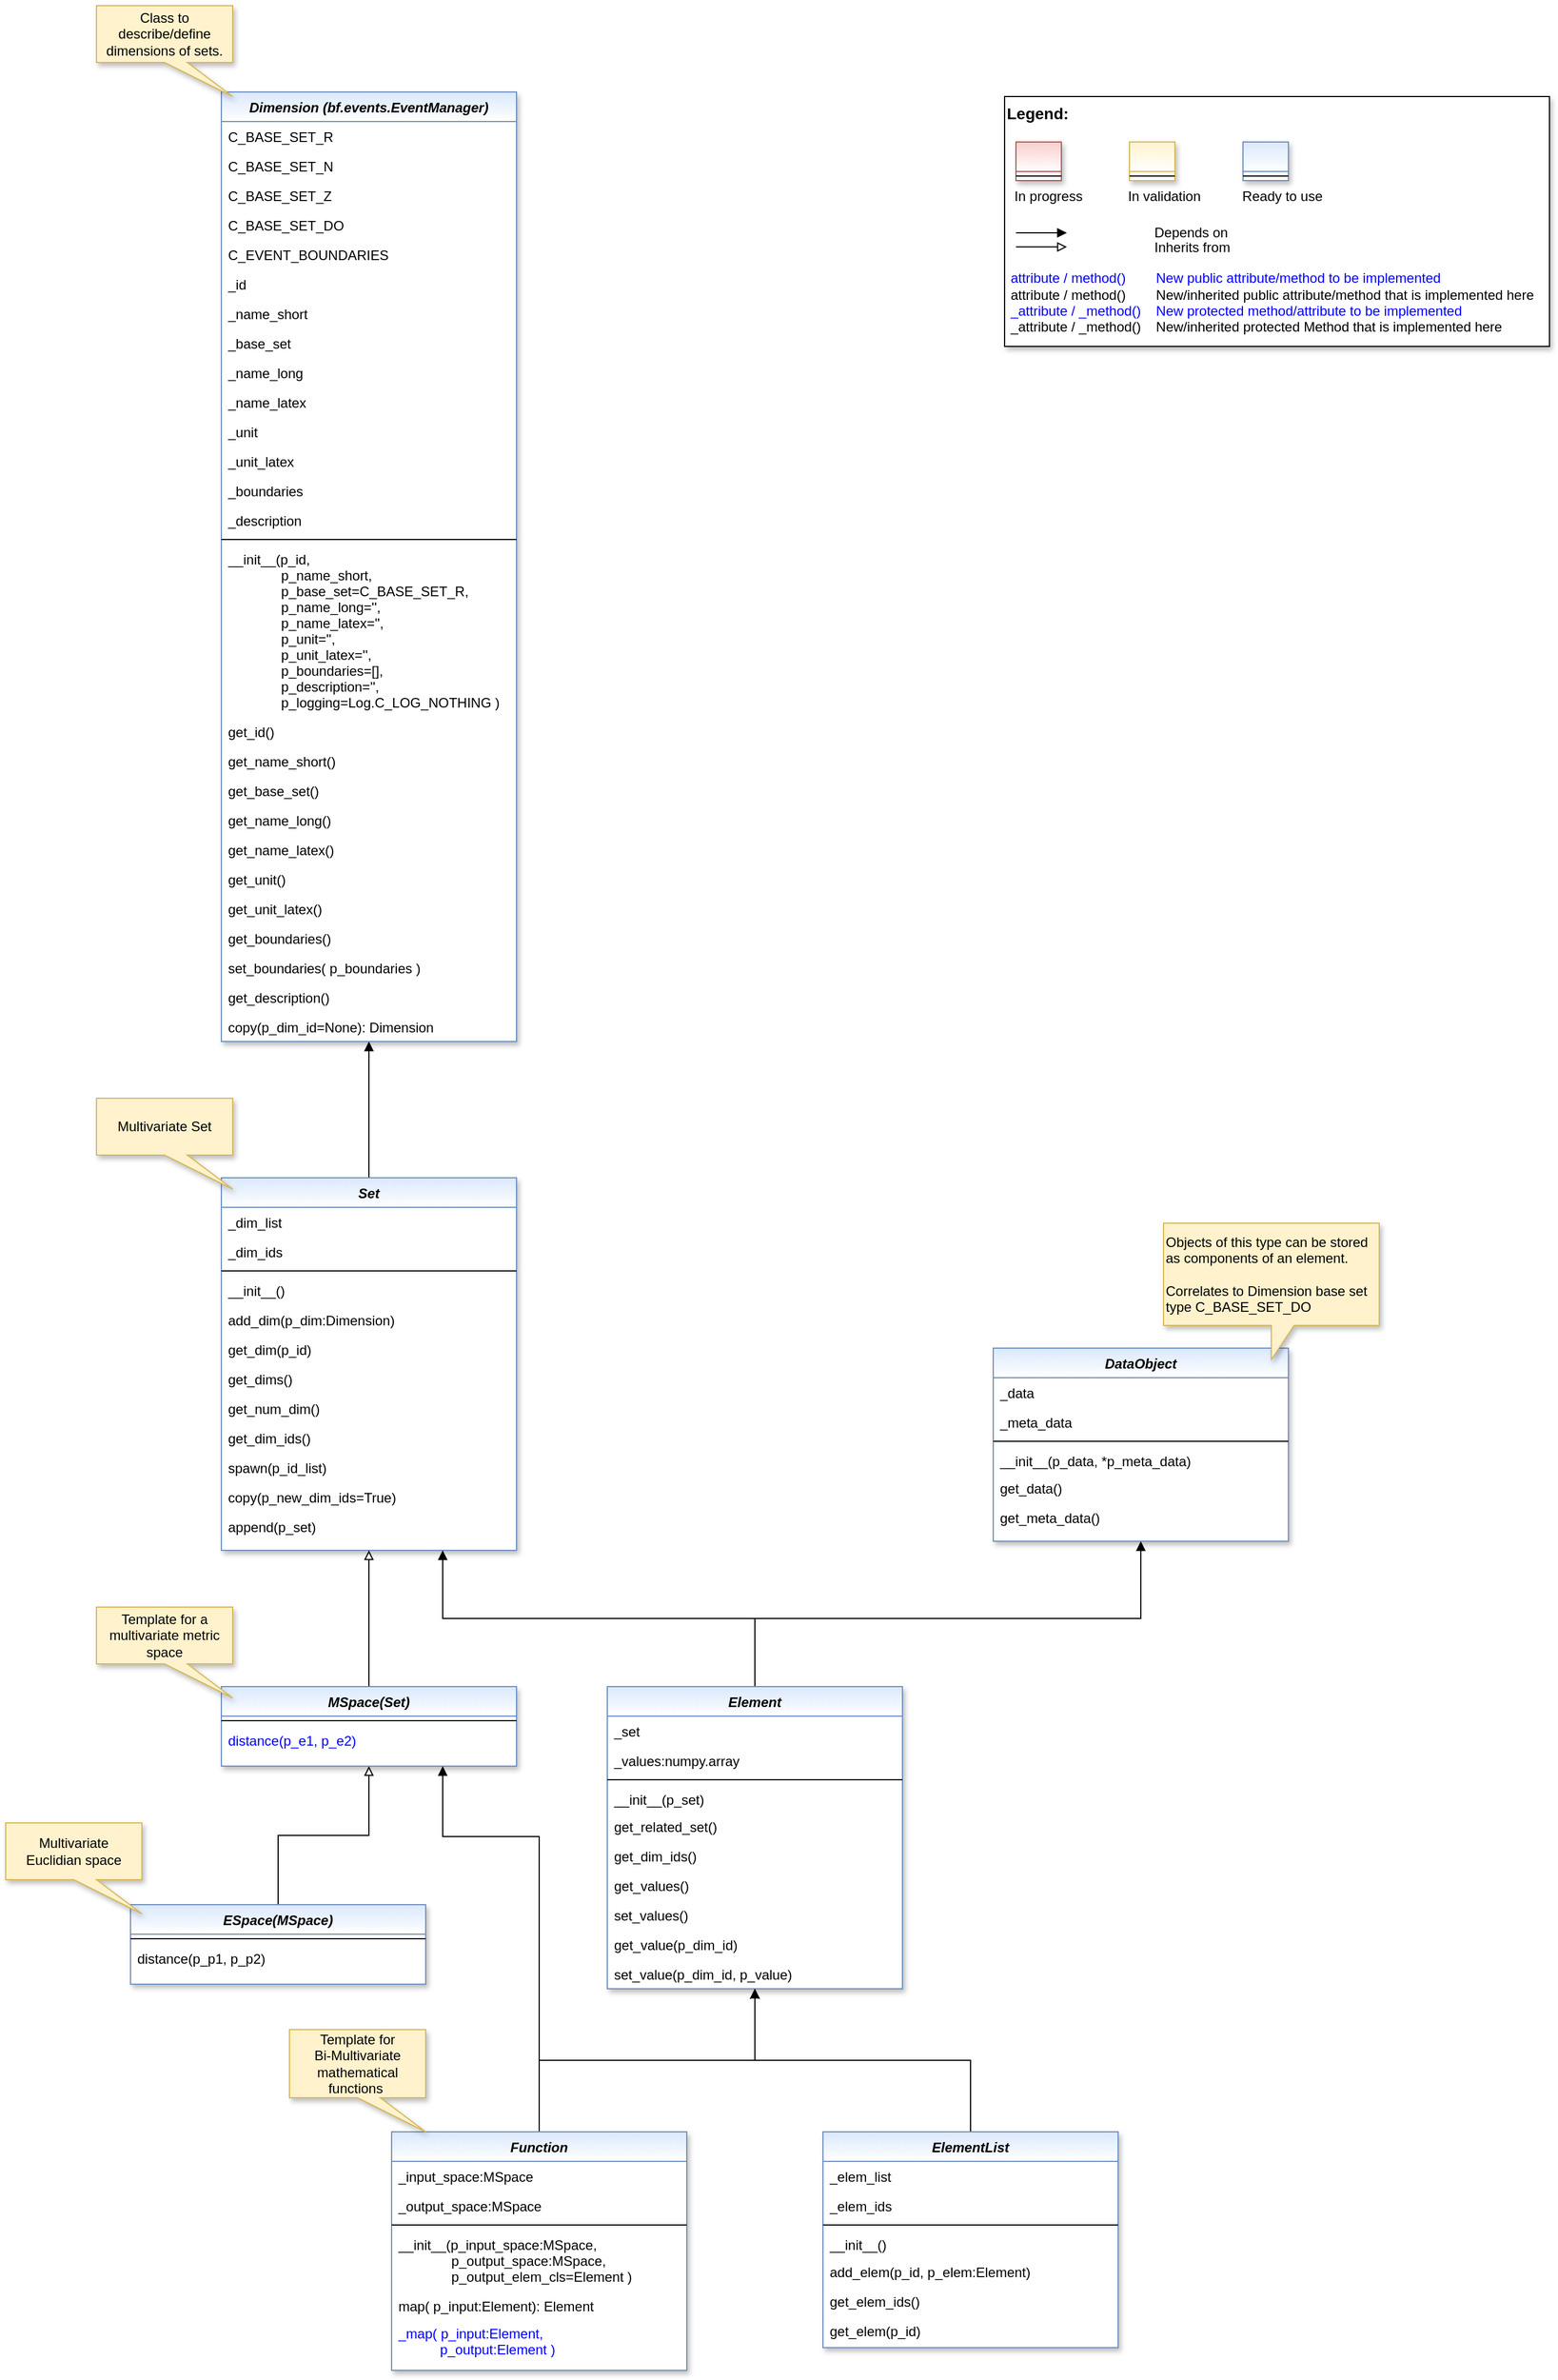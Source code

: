 <mxfile version="20.2.8" type="device"><diagram id="C5RBs43oDa-KdzZeNtuy" name="Page-1"><mxGraphModel dx="2810" dy="5937" grid="1" gridSize="10" guides="1" tooltips="1" connect="1" arrows="1" fold="1" page="1" pageScale="1" pageWidth="1654" pageHeight="2336" math="0" shadow="0"><root><mxCell id="WIyWlLk6GJQsqaUBKTNV-0"/><mxCell id="WIyWlLk6GJQsqaUBKTNV-1" parent="WIyWlLk6GJQsqaUBKTNV-0"/><mxCell id="z0QvJ6B_BdvuQfe3Sqzu-27" style="edgeStyle=orthogonalEdgeStyle;rounded=0;orthogonalLoop=1;jettySize=auto;html=1;entryX=0.5;entryY=1;entryDx=0;entryDy=0;endArrow=block;endFill=1;" parent="WIyWlLk6GJQsqaUBKTNV-1" source="z0QvJ6B_BdvuQfe3Sqzu-0" target="z0QvJ6B_BdvuQfe3Sqzu-7" edge="1"><mxGeometry relative="1" as="geometry"/></mxCell><mxCell id="z0QvJ6B_BdvuQfe3Sqzu-0" value="Set" style="swimlane;fontStyle=3;align=center;verticalAlign=top;childLayout=stackLayout;horizontal=1;startSize=26;horizontalStack=0;resizeParent=1;resizeLast=0;collapsible=1;marginBottom=0;rounded=0;shadow=1;strokeWidth=1;fillColor=#dae8fc;strokeColor=#6c8ebf;gradientColor=#ffffff;swimlaneFillColor=#ffffff;" parent="WIyWlLk6GJQsqaUBKTNV-1" vertex="1"><mxGeometry x="230" y="-3608" width="260" height="328" as="geometry"><mxRectangle x="230" y="140" width="160" height="26" as="alternateBounds"/></mxGeometry></mxCell><mxCell id="z0QvJ6B_BdvuQfe3Sqzu-6" value="_dim_list" style="text;align=left;verticalAlign=top;spacingLeft=4;spacingRight=4;overflow=hidden;rotatable=0;points=[[0,0.5],[1,0.5]];portConstraint=eastwest;" parent="z0QvJ6B_BdvuQfe3Sqzu-0" vertex="1"><mxGeometry y="26" width="260" height="26" as="geometry"/></mxCell><mxCell id="uN8EfFtjCuL5TaRSR3ci-2" value="_dim_ids" style="text;align=left;verticalAlign=top;spacingLeft=4;spacingRight=4;overflow=hidden;rotatable=0;points=[[0,0.5],[1,0.5]];portConstraint=eastwest;" parent="z0QvJ6B_BdvuQfe3Sqzu-0" vertex="1"><mxGeometry y="52" width="260" height="26" as="geometry"/></mxCell><mxCell id="z0QvJ6B_BdvuQfe3Sqzu-2" value="" style="line;html=1;strokeWidth=1;align=left;verticalAlign=middle;spacingTop=-1;spacingLeft=3;spacingRight=3;rotatable=0;labelPosition=right;points=[];portConstraint=eastwest;" parent="z0QvJ6B_BdvuQfe3Sqzu-0" vertex="1"><mxGeometry y="78" width="260" height="8" as="geometry"/></mxCell><mxCell id="z0QvJ6B_BdvuQfe3Sqzu-3" value="__init__()" style="text;align=left;verticalAlign=top;spacingLeft=4;spacingRight=4;overflow=hidden;rotatable=0;points=[[0,0.5],[1,0.5]];portConstraint=eastwest;" parent="z0QvJ6B_BdvuQfe3Sqzu-0" vertex="1"><mxGeometry y="86" width="260" height="26" as="geometry"/></mxCell><mxCell id="JJ_rUqsewif_ezE3_vzO-0" value="add_dim(p_dim:Dimension)" style="text;align=left;verticalAlign=top;spacingLeft=4;spacingRight=4;overflow=hidden;rotatable=0;points=[[0,0.5],[1,0.5]];portConstraint=eastwest;" parent="z0QvJ6B_BdvuQfe3Sqzu-0" vertex="1"><mxGeometry y="112" width="260" height="26" as="geometry"/></mxCell><mxCell id="z0QvJ6B_BdvuQfe3Sqzu-14" value="get_dim(p_id)" style="text;align=left;verticalAlign=top;spacingLeft=4;spacingRight=4;overflow=hidden;rotatable=0;points=[[0,0.5],[1,0.5]];portConstraint=eastwest;" parent="z0QvJ6B_BdvuQfe3Sqzu-0" vertex="1"><mxGeometry y="138" width="260" height="26" as="geometry"/></mxCell><mxCell id="Mj1JV-RZtmcroX-jUnpH-0" value="get_dims()" style="text;align=left;verticalAlign=top;spacingLeft=4;spacingRight=4;overflow=hidden;rotatable=0;points=[[0,0.5],[1,0.5]];portConstraint=eastwest;" vertex="1" parent="z0QvJ6B_BdvuQfe3Sqzu-0"><mxGeometry y="164" width="260" height="26" as="geometry"/></mxCell><mxCell id="JJ_rUqsewif_ezE3_vzO-3" value="get_num_dim()" style="text;align=left;verticalAlign=top;spacingLeft=4;spacingRight=4;overflow=hidden;rotatable=0;points=[[0,0.5],[1,0.5]];portConstraint=eastwest;" parent="z0QvJ6B_BdvuQfe3Sqzu-0" vertex="1"><mxGeometry y="190" width="260" height="26" as="geometry"/></mxCell><mxCell id="JJ_rUqsewif_ezE3_vzO-4" value="get_dim_ids()" style="text;align=left;verticalAlign=top;spacingLeft=4;spacingRight=4;overflow=hidden;rotatable=0;points=[[0,0.5],[1,0.5]];portConstraint=eastwest;" parent="z0QvJ6B_BdvuQfe3Sqzu-0" vertex="1"><mxGeometry y="216" width="260" height="26" as="geometry"/></mxCell><mxCell id="cZUp3cC0okZDEyfRNPF--0" value="spawn(p_id_list)" style="text;align=left;verticalAlign=top;spacingLeft=4;spacingRight=4;overflow=hidden;rotatable=0;points=[[0,0.5],[1,0.5]];portConstraint=eastwest;" parent="z0QvJ6B_BdvuQfe3Sqzu-0" vertex="1"><mxGeometry y="242" width="260" height="26" as="geometry"/></mxCell><mxCell id="6mHiYSPGPpJCX1_BwG6h-1" value="copy(p_new_dim_ids=True)" style="text;align=left;verticalAlign=top;spacingLeft=4;spacingRight=4;overflow=hidden;rotatable=0;points=[[0,0.5],[1,0.5]];portConstraint=eastwest;" parent="z0QvJ6B_BdvuQfe3Sqzu-0" vertex="1"><mxGeometry y="268" width="260" height="26" as="geometry"/></mxCell><mxCell id="6mHiYSPGPpJCX1_BwG6h-2" value="append(p_set)" style="text;align=left;verticalAlign=top;spacingLeft=4;spacingRight=4;overflow=hidden;rotatable=0;points=[[0,0.5],[1,0.5]];portConstraint=eastwest;" parent="z0QvJ6B_BdvuQfe3Sqzu-0" vertex="1"><mxGeometry y="294" width="260" height="26" as="geometry"/></mxCell><mxCell id="z0QvJ6B_BdvuQfe3Sqzu-7" value="Dimension (bf.events.EventManager)" style="swimlane;fontStyle=3;align=center;verticalAlign=top;childLayout=stackLayout;horizontal=1;startSize=26;horizontalStack=0;resizeParent=1;resizeLast=0;collapsible=1;marginBottom=0;rounded=0;shadow=1;strokeWidth=1;fillColor=#dae8fc;strokeColor=#6c8ebf;glass=0;gradientColor=#ffffff;swimlaneFillColor=#ffffff;" parent="WIyWlLk6GJQsqaUBKTNV-1" vertex="1"><mxGeometry x="230" y="-4564" width="260" height="836" as="geometry"><mxRectangle x="230" y="140" width="160" height="26" as="alternateBounds"/></mxGeometry></mxCell><mxCell id="kTi69hGnTjCRwbu23e1O-1" value="C_BASE_SET_R" style="text;align=left;verticalAlign=top;spacingLeft=4;spacingRight=4;overflow=hidden;rotatable=0;points=[[0,0.5],[1,0.5]];portConstraint=eastwest;" parent="z0QvJ6B_BdvuQfe3Sqzu-7" vertex="1"><mxGeometry y="26" width="260" height="26" as="geometry"/></mxCell><mxCell id="kTi69hGnTjCRwbu23e1O-2" value="C_BASE_SET_N" style="text;align=left;verticalAlign=top;spacingLeft=4;spacingRight=4;overflow=hidden;rotatable=0;points=[[0,0.5],[1,0.5]];portConstraint=eastwest;" parent="z0QvJ6B_BdvuQfe3Sqzu-7" vertex="1"><mxGeometry y="52" width="260" height="26" as="geometry"/></mxCell><mxCell id="kTi69hGnTjCRwbu23e1O-3" value="C_BASE_SET_Z" style="text;align=left;verticalAlign=top;spacingLeft=4;spacingRight=4;overflow=hidden;rotatable=0;points=[[0,0.5],[1,0.5]];portConstraint=eastwest;" parent="z0QvJ6B_BdvuQfe3Sqzu-7" vertex="1"><mxGeometry y="78" width="260" height="26" as="geometry"/></mxCell><mxCell id="ruhi2UbvjiBjApWjwDuS-13" value="C_BASE_SET_DO" style="text;align=left;verticalAlign=top;spacingLeft=4;spacingRight=4;overflow=hidden;rotatable=0;points=[[0,0.5],[1,0.5]];portConstraint=eastwest;" parent="z0QvJ6B_BdvuQfe3Sqzu-7" vertex="1"><mxGeometry y="104" width="260" height="26" as="geometry"/></mxCell><mxCell id="HvVb7Rf_Gvkf31K8DJT0-0" value="C_EVENT_BOUNDARIES" style="text;align=left;verticalAlign=top;spacingLeft=4;spacingRight=4;overflow=hidden;rotatable=0;points=[[0,0.5],[1,0.5]];portConstraint=eastwest;" parent="z0QvJ6B_BdvuQfe3Sqzu-7" vertex="1"><mxGeometry y="130" width="260" height="26" as="geometry"/></mxCell><mxCell id="z0QvJ6B_BdvuQfe3Sqzu-9" value="_id" style="text;align=left;verticalAlign=top;spacingLeft=4;spacingRight=4;overflow=hidden;rotatable=0;points=[[0,0.5],[1,0.5]];portConstraint=eastwest;" parent="z0QvJ6B_BdvuQfe3Sqzu-7" vertex="1"><mxGeometry y="156" width="260" height="26" as="geometry"/></mxCell><mxCell id="uN8EfFtjCuL5TaRSR3ci-0" value="_name_short" style="text;align=left;verticalAlign=top;spacingLeft=4;spacingRight=4;overflow=hidden;rotatable=0;points=[[0,0.5],[1,0.5]];portConstraint=eastwest;" parent="z0QvJ6B_BdvuQfe3Sqzu-7" vertex="1"><mxGeometry y="182" width="260" height="26" as="geometry"/></mxCell><mxCell id="kTi69hGnTjCRwbu23e1O-0" value="_base_set" style="text;align=left;verticalAlign=top;spacingLeft=4;spacingRight=4;overflow=hidden;rotatable=0;points=[[0,0.5],[1,0.5]];portConstraint=eastwest;" parent="z0QvJ6B_BdvuQfe3Sqzu-7" vertex="1"><mxGeometry y="208" width="260" height="26" as="geometry"/></mxCell><mxCell id="z0QvJ6B_BdvuQfe3Sqzu-26" value="_name_long" style="text;align=left;verticalAlign=top;spacingLeft=4;spacingRight=4;overflow=hidden;rotatable=0;points=[[0,0.5],[1,0.5]];portConstraint=eastwest;" parent="z0QvJ6B_BdvuQfe3Sqzu-7" vertex="1"><mxGeometry y="234" width="260" height="26" as="geometry"/></mxCell><mxCell id="cuDMrPCPmfUlKYEOiEVq-0" value="_name_latex" style="text;align=left;verticalAlign=top;spacingLeft=4;spacingRight=4;overflow=hidden;rotatable=0;points=[[0,0.5],[1,0.5]];portConstraint=eastwest;" parent="z0QvJ6B_BdvuQfe3Sqzu-7" vertex="1"><mxGeometry y="260" width="260" height="26" as="geometry"/></mxCell><mxCell id="z0QvJ6B_BdvuQfe3Sqzu-15" value="_unit" style="text;align=left;verticalAlign=top;spacingLeft=4;spacingRight=4;overflow=hidden;rotatable=0;points=[[0,0.5],[1,0.5]];portConstraint=eastwest;" parent="z0QvJ6B_BdvuQfe3Sqzu-7" vertex="1"><mxGeometry y="286" width="260" height="26" as="geometry"/></mxCell><mxCell id="cuDMrPCPmfUlKYEOiEVq-1" value="_unit_latex" style="text;align=left;verticalAlign=top;spacingLeft=4;spacingRight=4;overflow=hidden;rotatable=0;points=[[0,0.5],[1,0.5]];portConstraint=eastwest;" parent="z0QvJ6B_BdvuQfe3Sqzu-7" vertex="1"><mxGeometry y="312" width="260" height="26" as="geometry"/></mxCell><mxCell id="z0QvJ6B_BdvuQfe3Sqzu-16" value="_boundaries" style="text;align=left;verticalAlign=top;spacingLeft=4;spacingRight=4;overflow=hidden;rotatable=0;points=[[0,0.5],[1,0.5]];portConstraint=eastwest;" parent="z0QvJ6B_BdvuQfe3Sqzu-7" vertex="1"><mxGeometry y="338" width="260" height="26" as="geometry"/></mxCell><mxCell id="viaZzB5cQswOMXyMnd8S-0" value="_description" style="text;align=left;verticalAlign=top;spacingLeft=4;spacingRight=4;overflow=hidden;rotatable=0;points=[[0,0.5],[1,0.5]];portConstraint=eastwest;" parent="z0QvJ6B_BdvuQfe3Sqzu-7" vertex="1"><mxGeometry y="364" width="260" height="26" as="geometry"/></mxCell><mxCell id="z0QvJ6B_BdvuQfe3Sqzu-10" value="" style="line;html=1;strokeWidth=1;align=left;verticalAlign=middle;spacingTop=-1;spacingLeft=3;spacingRight=3;rotatable=0;labelPosition=right;points=[];portConstraint=eastwest;" parent="z0QvJ6B_BdvuQfe3Sqzu-7" vertex="1"><mxGeometry y="390" width="260" height="8" as="geometry"/></mxCell><mxCell id="z0QvJ6B_BdvuQfe3Sqzu-11" value="__init__(p_id, &#10;              p_name_short, &#10;              p_base_set=C_BASE_SET_R,&#10;              p_name_long='', &#10;              p_name_latex='', &#10;              p_unit='', &#10;              p_unit_latex='', &#10;              p_boundaries=[], &#10;              p_description='',&#10;              p_logging=Log.C_LOG_NOTHING )" style="text;align=left;verticalAlign=top;spacingLeft=4;spacingRight=4;overflow=hidden;rotatable=0;points=[[0,0.5],[1,0.5]];portConstraint=eastwest;" parent="z0QvJ6B_BdvuQfe3Sqzu-7" vertex="1"><mxGeometry y="398" width="260" height="152" as="geometry"/></mxCell><mxCell id="uN8EfFtjCuL5TaRSR3ci-6" value="get_id()" style="text;align=left;verticalAlign=top;spacingLeft=4;spacingRight=4;overflow=hidden;rotatable=0;points=[[0,0.5],[1,0.5]];portConstraint=eastwest;" parent="z0QvJ6B_BdvuQfe3Sqzu-7" vertex="1"><mxGeometry y="550" width="260" height="26" as="geometry"/></mxCell><mxCell id="J-QqGGnJOPUjVu77Mp3g-0" value="get_name_short()" style="text;align=left;verticalAlign=top;spacingLeft=4;spacingRight=4;overflow=hidden;rotatable=0;points=[[0,0.5],[1,0.5]];portConstraint=eastwest;" parent="z0QvJ6B_BdvuQfe3Sqzu-7" vertex="1"><mxGeometry y="576" width="260" height="26" as="geometry"/></mxCell><mxCell id="kTi69hGnTjCRwbu23e1O-4" value="get_base_set()" style="text;align=left;verticalAlign=top;spacingLeft=4;spacingRight=4;overflow=hidden;rotatable=0;points=[[0,0.5],[1,0.5]];portConstraint=eastwest;" parent="z0QvJ6B_BdvuQfe3Sqzu-7" vertex="1"><mxGeometry y="602" width="260" height="26" as="geometry"/></mxCell><mxCell id="J-QqGGnJOPUjVu77Mp3g-1" value="get_name_long()" style="text;align=left;verticalAlign=top;spacingLeft=4;spacingRight=4;overflow=hidden;rotatable=0;points=[[0,0.5],[1,0.5]];portConstraint=eastwest;" parent="z0QvJ6B_BdvuQfe3Sqzu-7" vertex="1"><mxGeometry y="628" width="260" height="26" as="geometry"/></mxCell><mxCell id="cuDMrPCPmfUlKYEOiEVq-2" value="get_name_latex()" style="text;align=left;verticalAlign=top;spacingLeft=4;spacingRight=4;overflow=hidden;rotatable=0;points=[[0,0.5],[1,0.5]];portConstraint=eastwest;" parent="z0QvJ6B_BdvuQfe3Sqzu-7" vertex="1"><mxGeometry y="654" width="260" height="26" as="geometry"/></mxCell><mxCell id="cuDMrPCPmfUlKYEOiEVq-3" value="get_unit()" style="text;align=left;verticalAlign=top;spacingLeft=4;spacingRight=4;overflow=hidden;rotatable=0;points=[[0,0.5],[1,0.5]];portConstraint=eastwest;" parent="z0QvJ6B_BdvuQfe3Sqzu-7" vertex="1"><mxGeometry y="680" width="260" height="26" as="geometry"/></mxCell><mxCell id="J-QqGGnJOPUjVu77Mp3g-2" value="get_unit_latex()" style="text;align=left;verticalAlign=top;spacingLeft=4;spacingRight=4;overflow=hidden;rotatable=0;points=[[0,0.5],[1,0.5]];portConstraint=eastwest;" parent="z0QvJ6B_BdvuQfe3Sqzu-7" vertex="1"><mxGeometry y="706" width="260" height="26" as="geometry"/></mxCell><mxCell id="J-QqGGnJOPUjVu77Mp3g-3" value="get_boundaries()" style="text;align=left;verticalAlign=top;spacingLeft=4;spacingRight=4;overflow=hidden;rotatable=0;points=[[0,0.5],[1,0.5]];portConstraint=eastwest;" parent="z0QvJ6B_BdvuQfe3Sqzu-7" vertex="1"><mxGeometry y="732" width="260" height="26" as="geometry"/></mxCell><mxCell id="HvVb7Rf_Gvkf31K8DJT0-1" value="set_boundaries( p_boundaries )" style="text;align=left;verticalAlign=top;spacingLeft=4;spacingRight=4;overflow=hidden;rotatable=0;points=[[0,0.5],[1,0.5]];portConstraint=eastwest;" parent="z0QvJ6B_BdvuQfe3Sqzu-7" vertex="1"><mxGeometry y="758" width="260" height="26" as="geometry"/></mxCell><mxCell id="viaZzB5cQswOMXyMnd8S-1" value="get_description()" style="text;align=left;verticalAlign=top;spacingLeft=4;spacingRight=4;overflow=hidden;rotatable=0;points=[[0,0.5],[1,0.5]];portConstraint=eastwest;" parent="z0QvJ6B_BdvuQfe3Sqzu-7" vertex="1"><mxGeometry y="784" width="260" height="26" as="geometry"/></mxCell><mxCell id="6mHiYSPGPpJCX1_BwG6h-0" value="copy(p_dim_id=None): Dimension" style="text;align=left;verticalAlign=top;spacingLeft=4;spacingRight=4;overflow=hidden;rotatable=0;points=[[0,0.5],[1,0.5]];portConstraint=eastwest;" parent="z0QvJ6B_BdvuQfe3Sqzu-7" vertex="1"><mxGeometry y="810" width="260" height="26" as="geometry"/></mxCell><mxCell id="ruhi2UbvjiBjApWjwDuS-11" style="edgeStyle=orthogonalEdgeStyle;rounded=0;orthogonalLoop=1;jettySize=auto;html=1;exitX=0.5;exitY=0;exitDx=0;exitDy=0;endArrow=block;endFill=1;entryX=0.5;entryY=1;entryDx=0;entryDy=0;" parent="WIyWlLk6GJQsqaUBKTNV-1" source="z0QvJ6B_BdvuQfe3Sqzu-18" target="ruhi2UbvjiBjApWjwDuS-0" edge="1"><mxGeometry relative="1" as="geometry"><Array as="points"><mxPoint x="700" y="-3220"/><mxPoint x="1040" y="-3220"/></Array><mxPoint x="1020" y="-3270" as="targetPoint"/></mxGeometry></mxCell><mxCell id="J-QqGGnJOPUjVu77Mp3g-12" style="edgeStyle=orthogonalEdgeStyle;rounded=0;orthogonalLoop=1;jettySize=auto;html=1;endArrow=block;endFill=0;entryX=0.5;entryY=1;entryDx=0;entryDy=0;" parent="WIyWlLk6GJQsqaUBKTNV-1" source="J-QqGGnJOPUjVu77Mp3g-4" target="z0QvJ6B_BdvuQfe3Sqzu-0" edge="1"><mxGeometry relative="1" as="geometry"><mxPoint x="360" y="-3270" as="targetPoint"/></mxGeometry></mxCell><mxCell id="uN8EfFtjCuL5TaRSR3ci-7" value="Multivariate Set" style="shape=callout;whiteSpace=wrap;html=1;perimeter=calloutPerimeter;fillColor=#fff2cc;strokeColor=#d6b656;shadow=1;position2=1;" parent="WIyWlLk6GJQsqaUBKTNV-1" vertex="1"><mxGeometry x="120" y="-3678" width="120" height="80" as="geometry"/></mxCell><mxCell id="ruhi2UbvjiBjApWjwDuS-0" value="DataObject" style="swimlane;fontStyle=3;align=center;verticalAlign=top;childLayout=stackLayout;horizontal=1;startSize=26;horizontalStack=0;resizeParent=1;resizeLast=0;collapsible=1;marginBottom=0;rounded=0;shadow=1;strokeWidth=1;fillColor=#dae8fc;strokeColor=#6c8ebf;gradientColor=#ffffff;swimlaneFillColor=#ffffff;" parent="WIyWlLk6GJQsqaUBKTNV-1" vertex="1"><mxGeometry x="910" y="-3458" width="260" height="170" as="geometry"><mxRectangle x="230" y="140" width="160" height="26" as="alternateBounds"/></mxGeometry></mxCell><mxCell id="ruhi2UbvjiBjApWjwDuS-1" value="_data" style="text;align=left;verticalAlign=top;spacingLeft=4;spacingRight=4;overflow=hidden;rotatable=0;points=[[0,0.5],[1,0.5]];portConstraint=eastwest;" parent="ruhi2UbvjiBjApWjwDuS-0" vertex="1"><mxGeometry y="26" width="260" height="26" as="geometry"/></mxCell><mxCell id="ruhi2UbvjiBjApWjwDuS-2" value="_meta_data" style="text;align=left;verticalAlign=top;spacingLeft=4;spacingRight=4;overflow=hidden;rotatable=0;points=[[0,0.5],[1,0.5]];portConstraint=eastwest;" parent="ruhi2UbvjiBjApWjwDuS-0" vertex="1"><mxGeometry y="52" width="260" height="26" as="geometry"/></mxCell><mxCell id="ruhi2UbvjiBjApWjwDuS-3" value="" style="line;html=1;strokeWidth=1;align=left;verticalAlign=middle;spacingTop=-1;spacingLeft=3;spacingRight=3;rotatable=0;labelPosition=right;points=[];portConstraint=eastwest;" parent="ruhi2UbvjiBjApWjwDuS-0" vertex="1"><mxGeometry y="78" width="260" height="8" as="geometry"/></mxCell><mxCell id="ruhi2UbvjiBjApWjwDuS-4" value="__init__(p_data, *p_meta_data)" style="text;align=left;verticalAlign=top;spacingLeft=4;spacingRight=4;overflow=hidden;rotatable=0;points=[[0,0.5],[1,0.5]];portConstraint=eastwest;" parent="ruhi2UbvjiBjApWjwDuS-0" vertex="1"><mxGeometry y="86" width="260" height="24" as="geometry"/></mxCell><mxCell id="ruhi2UbvjiBjApWjwDuS-5" value="get_data()" style="text;align=left;verticalAlign=top;spacingLeft=4;spacingRight=4;overflow=hidden;rotatable=0;points=[[0,0.5],[1,0.5]];portConstraint=eastwest;" parent="ruhi2UbvjiBjApWjwDuS-0" vertex="1"><mxGeometry y="110" width="260" height="26" as="geometry"/></mxCell><mxCell id="ruhi2UbvjiBjApWjwDuS-6" value="get_meta_data()" style="text;align=left;verticalAlign=top;spacingLeft=4;spacingRight=4;overflow=hidden;rotatable=0;points=[[0,0.5],[1,0.5]];portConstraint=eastwest;" parent="ruhi2UbvjiBjApWjwDuS-0" vertex="1"><mxGeometry y="136" width="260" height="26" as="geometry"/></mxCell><mxCell id="ruhi2UbvjiBjApWjwDuS-12" value="Objects of this type can be stored as components of an element.&lt;br&gt;&lt;br&gt;Correlates to Dimension base set type C_BASE_SET_DO" style="shape=callout;whiteSpace=wrap;html=1;perimeter=calloutPerimeter;fillColor=#fff2cc;strokeColor=#d6b656;align=left;shadow=1;" parent="WIyWlLk6GJQsqaUBKTNV-1" vertex="1"><mxGeometry x="1060" y="-3568" width="190" height="120" as="geometry"/></mxCell><mxCell id="v-dHg50bCAj2Du2mdu_I-10" value="Class to describe/define dimensions of sets." style="shape=callout;whiteSpace=wrap;html=1;perimeter=calloutPerimeter;fillColor=#fff2cc;strokeColor=#d6b656;shadow=1;position2=1;" parent="WIyWlLk6GJQsqaUBKTNV-1" vertex="1"><mxGeometry x="120" y="-4640" width="120" height="80" as="geometry"/></mxCell><mxCell id="HHrvhmsQsyEggMaAUGNa-10" value="" style="group" parent="WIyWlLk6GJQsqaUBKTNV-1" vertex="1" connectable="0"><mxGeometry x="920" y="-4560" width="480" height="220" as="geometry"/></mxCell><mxCell id="HHrvhmsQsyEggMaAUGNa-11" value="&lt;font color=&quot;#000000&quot; size=&quot;1&quot;&gt;&lt;b style=&quot;font-size: 14px&quot;&gt;Legend:&lt;br&gt;&lt;/b&gt;&lt;/font&gt;&lt;br&gt;&lt;br&gt;&lt;br&gt;&lt;font color=&quot;#0000ff&quot; style=&quot;font-size: 6px&quot;&gt;&lt;br&gt;&lt;/font&gt;&lt;span style=&quot;color: rgb(0 , 0 , 0)&quot;&gt;&lt;font style=&quot;font-size: 4px&quot;&gt;&amp;nbsp; &amp;nbsp;&lt;/font&gt;&amp;nbsp;In progress&amp;nbsp; &amp;nbsp; &amp;nbsp; &amp;nbsp; &amp;nbsp; &amp;nbsp; In validation&amp;nbsp; &amp;nbsp; &amp;nbsp; &amp;nbsp; &amp;nbsp; &amp;nbsp;Ready to use&lt;/span&gt;&lt;font color=&quot;#000000&quot;&gt;&amp;nbsp;&lt;br&gt;&lt;/font&gt;&lt;font color=&quot;#0000ff&quot;&gt;&lt;br&gt;&lt;br&gt;&lt;br&gt;&lt;br&gt;&amp;nbsp;attribute / method()&amp;nbsp; &amp;nbsp; &amp;nbsp; &amp;nbsp; New public attribute/method to be implemented&lt;/font&gt;&lt;br&gt;&lt;font color=&quot;#000000&quot;&gt;&amp;nbsp;&lt;/font&gt;&lt;font color=&quot;#000000&quot;&gt;attribute / method()&lt;span&gt;&#9;&lt;/span&gt;&amp;nbsp; &amp;nbsp; &amp;nbsp; &amp;nbsp;New/inherited public attribute/method that is implemented here&lt;br&gt;&lt;/font&gt;&lt;font color=&quot;#0000ff&quot;&gt;&amp;nbsp;_attribute /&amp;nbsp;&lt;/font&gt;&lt;font color=&quot;#0000ff&quot;&gt;_method()&amp;nbsp; &amp;nbsp; New protected method/attribute to be implemented&lt;/font&gt;&lt;br&gt;&lt;font color=&quot;#000000&quot;&gt;&amp;nbsp;_attribute / _method()&amp;nbsp; &amp;nbsp; New/inherited protected Method that is implemented here&lt;br&gt;&lt;/font&gt;&lt;font color=&quot;#000000&quot;&gt;&lt;br&gt;&lt;br&gt;&lt;br&gt;&lt;br&gt;&lt;br&gt;&lt;/font&gt;" style="text;html=1;align=left;verticalAlign=top;whiteSpace=wrap;rounded=0;fontColor=#006600;strokeColor=#000000;shadow=1;fillColor=#ffffff;" parent="HHrvhmsQsyEggMaAUGNa-10" vertex="1"><mxGeometry width="480" height="220" as="geometry"/></mxCell><mxCell id="HHrvhmsQsyEggMaAUGNa-12" value="Depends on" style="endArrow=block;html=1;labelPosition=right;verticalLabelPosition=middle;align=left;verticalAlign=middle;endFill=1;fontSize=12;" parent="HHrvhmsQsyEggMaAUGNa-10" edge="1"><mxGeometry x="-1590" y="-2180" width="50" height="50" as="geometry"><mxPoint x="10.0" y="120.003" as="sourcePoint"/><mxPoint x="54.848" y="120.003" as="targetPoint"/><mxPoint x="98" as="offset"/><Array as="points"><mxPoint x="30" y="120"/></Array></mxGeometry></mxCell><mxCell id="HHrvhmsQsyEggMaAUGNa-13" value="Inherits from" style="endArrow=block;html=1;labelPosition=right;verticalLabelPosition=middle;align=left;verticalAlign=middle;endFill=0;fontSize=12;" parent="HHrvhmsQsyEggMaAUGNa-10" edge="1"><mxGeometry x="-1590" y="-2180" width="50" height="50" as="geometry"><mxPoint x="10.0" y="132.385" as="sourcePoint"/><mxPoint x="54.848" y="132.385" as="targetPoint"/><mxPoint x="98" y="1" as="offset"/></mxGeometry></mxCell><mxCell id="HHrvhmsQsyEggMaAUGNa-14" value="" style="swimlane;fontStyle=3;align=center;verticalAlign=top;childLayout=stackLayout;horizontal=1;startSize=26;horizontalStack=0;resizeParent=1;resizeLast=0;collapsible=1;marginBottom=0;rounded=0;shadow=1;strokeWidth=1;fillColor=#f8cecc;strokeColor=#b85450;gradientColor=#ffffff;swimlaneFillColor=#ffffff;" parent="HHrvhmsQsyEggMaAUGNa-10" vertex="1"><mxGeometry x="10" y="40" width="40" height="34" as="geometry"><mxRectangle x="230" y="140" width="160" height="26" as="alternateBounds"/></mxGeometry></mxCell><mxCell id="HHrvhmsQsyEggMaAUGNa-15" value="" style="line;html=1;strokeWidth=1;align=left;verticalAlign=middle;spacingTop=-1;spacingLeft=3;spacingRight=3;rotatable=0;labelPosition=right;points=[];portConstraint=eastwest;" parent="HHrvhmsQsyEggMaAUGNa-14" vertex="1"><mxGeometry y="26" width="40" height="8" as="geometry"/></mxCell><mxCell id="HHrvhmsQsyEggMaAUGNa-16" value="" style="swimlane;fontStyle=3;align=center;verticalAlign=top;childLayout=stackLayout;horizontal=1;startSize=26;horizontalStack=0;resizeParent=1;resizeLast=0;collapsible=1;marginBottom=0;rounded=0;shadow=1;strokeWidth=1;fillColor=#fff2cc;strokeColor=#d6b656;gradientColor=#ffffff;swimlaneFillColor=#ffffff;" parent="HHrvhmsQsyEggMaAUGNa-10" vertex="1"><mxGeometry x="110" y="40" width="40" height="34" as="geometry"><mxRectangle x="230" y="140" width="160" height="26" as="alternateBounds"/></mxGeometry></mxCell><mxCell id="HHrvhmsQsyEggMaAUGNa-17" value="" style="line;html=1;strokeWidth=1;align=left;verticalAlign=middle;spacingTop=-1;spacingLeft=3;spacingRight=3;rotatable=0;labelPosition=right;points=[];portConstraint=eastwest;" parent="HHrvhmsQsyEggMaAUGNa-16" vertex="1"><mxGeometry y="26" width="40" height="8" as="geometry"/></mxCell><mxCell id="HHrvhmsQsyEggMaAUGNa-18" value="" style="swimlane;fontStyle=3;align=center;verticalAlign=top;childLayout=stackLayout;horizontal=1;startSize=26;horizontalStack=0;resizeParent=1;resizeLast=0;collapsible=1;marginBottom=0;rounded=0;shadow=1;strokeWidth=1;fillColor=#dae8fc;strokeColor=#6c8ebf;gradientColor=#ffffff;swimlaneFillColor=#ffffff;" parent="HHrvhmsQsyEggMaAUGNa-10" vertex="1"><mxGeometry x="210" y="40" width="40" height="34" as="geometry"><mxRectangle x="230" y="140" width="160" height="26" as="alternateBounds"/></mxGeometry></mxCell><mxCell id="HHrvhmsQsyEggMaAUGNa-19" value="" style="line;html=1;strokeWidth=1;align=left;verticalAlign=middle;spacingTop=-1;spacingLeft=3;spacingRight=3;rotatable=0;labelPosition=right;points=[];portConstraint=eastwest;" parent="HHrvhmsQsyEggMaAUGNa-18" vertex="1"><mxGeometry y="26" width="40" height="8" as="geometry"/></mxCell><mxCell id="Mj1JV-RZtmcroX-jUnpH-1" style="edgeStyle=orthogonalEdgeStyle;rounded=0;orthogonalLoop=1;jettySize=auto;html=1;entryX=0.75;entryY=1;entryDx=0;entryDy=0;endArrow=block;endFill=1;" edge="1" parent="WIyWlLk6GJQsqaUBKTNV-1" source="z0QvJ6B_BdvuQfe3Sqzu-18" target="z0QvJ6B_BdvuQfe3Sqzu-0"><mxGeometry relative="1" as="geometry"><Array as="points"><mxPoint x="700" y="-3220"/><mxPoint x="425" y="-3220"/></Array></mxGeometry></mxCell><mxCell id="z0QvJ6B_BdvuQfe3Sqzu-18" value="Element" style="swimlane;fontStyle=3;align=center;verticalAlign=top;childLayout=stackLayout;horizontal=1;startSize=26;horizontalStack=0;resizeParent=1;resizeLast=0;collapsible=1;marginBottom=0;rounded=0;shadow=1;strokeWidth=1;fillColor=#dae8fc;strokeColor=#6c8ebf;gradientColor=#ffffff;swimlaneFillColor=#ffffff;" parent="WIyWlLk6GJQsqaUBKTNV-1" vertex="1"><mxGeometry x="570" y="-3160" width="260" height="266" as="geometry"><mxRectangle x="230" y="140" width="160" height="26" as="alternateBounds"/></mxGeometry></mxCell><mxCell id="viaZzB5cQswOMXyMnd8S-2" value="_set" style="text;align=left;verticalAlign=top;spacingLeft=4;spacingRight=4;overflow=hidden;rotatable=0;points=[[0,0.5],[1,0.5]];portConstraint=eastwest;" parent="z0QvJ6B_BdvuQfe3Sqzu-18" vertex="1"><mxGeometry y="26" width="260" height="26" as="geometry"/></mxCell><mxCell id="z0QvJ6B_BdvuQfe3Sqzu-19" value="_values:numpy.array" style="text;align=left;verticalAlign=top;spacingLeft=4;spacingRight=4;overflow=hidden;rotatable=0;points=[[0,0.5],[1,0.5]];portConstraint=eastwest;" parent="z0QvJ6B_BdvuQfe3Sqzu-18" vertex="1"><mxGeometry y="52" width="260" height="26" as="geometry"/></mxCell><mxCell id="z0QvJ6B_BdvuQfe3Sqzu-22" value="" style="line;html=1;strokeWidth=1;align=left;verticalAlign=middle;spacingTop=-1;spacingLeft=3;spacingRight=3;rotatable=0;labelPosition=right;points=[];portConstraint=eastwest;" parent="z0QvJ6B_BdvuQfe3Sqzu-18" vertex="1"><mxGeometry y="78" width="260" height="8" as="geometry"/></mxCell><mxCell id="z0QvJ6B_BdvuQfe3Sqzu-23" value="__init__(p_set)" style="text;align=left;verticalAlign=top;spacingLeft=4;spacingRight=4;overflow=hidden;rotatable=0;points=[[0,0.5],[1,0.5]];portConstraint=eastwest;" parent="z0QvJ6B_BdvuQfe3Sqzu-18" vertex="1"><mxGeometry y="86" width="260" height="24" as="geometry"/></mxCell><mxCell id="JJ_rUqsewif_ezE3_vzO-5" value="get_related_set()" style="text;align=left;verticalAlign=top;spacingLeft=4;spacingRight=4;overflow=hidden;rotatable=0;points=[[0,0.5],[1,0.5]];portConstraint=eastwest;" parent="z0QvJ6B_BdvuQfe3Sqzu-18" vertex="1"><mxGeometry y="110" width="260" height="26" as="geometry"/></mxCell><mxCell id="uN8EfFtjCuL5TaRSR3ci-5" value="get_dim_ids()" style="text;align=left;verticalAlign=top;spacingLeft=4;spacingRight=4;overflow=hidden;rotatable=0;points=[[0,0.5],[1,0.5]];portConstraint=eastwest;" parent="z0QvJ6B_BdvuQfe3Sqzu-18" vertex="1"><mxGeometry y="136" width="260" height="26" as="geometry"/></mxCell><mxCell id="z0QvJ6B_BdvuQfe3Sqzu-25" value="get_values()" style="text;align=left;verticalAlign=top;spacingLeft=4;spacingRight=4;overflow=hidden;rotatable=0;points=[[0,0.5],[1,0.5]];portConstraint=eastwest;" parent="z0QvJ6B_BdvuQfe3Sqzu-18" vertex="1"><mxGeometry y="162" width="260" height="26" as="geometry"/></mxCell><mxCell id="z0QvJ6B_BdvuQfe3Sqzu-24" value="set_values()" style="text;align=left;verticalAlign=top;spacingLeft=4;spacingRight=4;overflow=hidden;rotatable=0;points=[[0,0.5],[1,0.5]];portConstraint=eastwest;" parent="z0QvJ6B_BdvuQfe3Sqzu-18" vertex="1"><mxGeometry y="188" width="260" height="26" as="geometry"/></mxCell><mxCell id="uN8EfFtjCuL5TaRSR3ci-3" value="get_value(p_dim_id)" style="text;align=left;verticalAlign=top;spacingLeft=4;spacingRight=4;overflow=hidden;rotatable=0;points=[[0,0.5],[1,0.5]];portConstraint=eastwest;" parent="z0QvJ6B_BdvuQfe3Sqzu-18" vertex="1"><mxGeometry y="214" width="260" height="26" as="geometry"/></mxCell><mxCell id="uN8EfFtjCuL5TaRSR3ci-4" value="set_value(p_dim_id, p_value)" style="text;align=left;verticalAlign=top;spacingLeft=4;spacingRight=4;overflow=hidden;rotatable=0;points=[[0,0.5],[1,0.5]];portConstraint=eastwest;" parent="z0QvJ6B_BdvuQfe3Sqzu-18" vertex="1"><mxGeometry y="240" width="260" height="26" as="geometry"/></mxCell><mxCell id="J-QqGGnJOPUjVu77Mp3g-16" style="edgeStyle=orthogonalEdgeStyle;rounded=0;orthogonalLoop=1;jettySize=auto;html=1;entryX=0.5;entryY=1;entryDx=0;entryDy=0;endArrow=block;endFill=0;fontColor=#0000FF;" parent="WIyWlLk6GJQsqaUBKTNV-1" source="J-QqGGnJOPUjVu77Mp3g-13" target="J-QqGGnJOPUjVu77Mp3g-4" edge="1"><mxGeometry relative="1" as="geometry"/></mxCell><mxCell id="J-QqGGnJOPUjVu77Mp3g-13" value="ESpace(MSpace)" style="swimlane;fontStyle=3;align=center;verticalAlign=top;childLayout=stackLayout;horizontal=1;startSize=26;horizontalStack=0;resizeParent=1;resizeLast=0;collapsible=1;marginBottom=0;rounded=0;shadow=1;strokeWidth=1;fillColor=#dae8fc;strokeColor=#6c8ebf;gradientColor=#ffffff;swimlaneFillColor=#ffffff;" parent="WIyWlLk6GJQsqaUBKTNV-1" vertex="1"><mxGeometry x="150" y="-2968" width="260" height="70" as="geometry"><mxRectangle x="480" y="1120" width="160" height="26" as="alternateBounds"/></mxGeometry></mxCell><mxCell id="J-QqGGnJOPUjVu77Mp3g-14" value="" style="line;html=1;strokeWidth=1;align=left;verticalAlign=middle;spacingTop=-1;spacingLeft=3;spacingRight=3;rotatable=0;labelPosition=right;points=[];portConstraint=eastwest;" parent="J-QqGGnJOPUjVu77Mp3g-13" vertex="1"><mxGeometry y="26" width="260" height="8" as="geometry"/></mxCell><mxCell id="J-QqGGnJOPUjVu77Mp3g-15" value="distance(p_p1, p_p2)" style="text;align=left;verticalAlign=top;spacingLeft=4;spacingRight=4;overflow=hidden;rotatable=0;points=[[0,0.5],[1,0.5]];portConstraint=eastwest;" parent="J-QqGGnJOPUjVu77Mp3g-13" vertex="1"><mxGeometry y="34" width="260" height="26" as="geometry"/></mxCell><mxCell id="J-QqGGnJOPUjVu77Mp3g-4" value="MSpace(Set)" style="swimlane;fontStyle=3;align=center;verticalAlign=top;childLayout=stackLayout;horizontal=1;startSize=26;horizontalStack=0;resizeParent=1;resizeLast=0;collapsible=1;marginBottom=0;rounded=0;shadow=1;strokeWidth=1;fillColor=#dae8fc;strokeColor=#6c8ebf;gradientColor=#ffffff;swimlaneFillColor=#ffffff;" parent="WIyWlLk6GJQsqaUBKTNV-1" vertex="1"><mxGeometry x="230" y="-3160" width="260" height="70" as="geometry"><mxRectangle x="230" y="140" width="160" height="26" as="alternateBounds"/></mxGeometry></mxCell><mxCell id="J-QqGGnJOPUjVu77Mp3g-7" value="" style="line;html=1;strokeWidth=1;align=left;verticalAlign=middle;spacingTop=-1;spacingLeft=3;spacingRight=3;rotatable=0;labelPosition=right;points=[];portConstraint=eastwest;" parent="J-QqGGnJOPUjVu77Mp3g-4" vertex="1"><mxGeometry y="26" width="260" height="8" as="geometry"/></mxCell><mxCell id="J-QqGGnJOPUjVu77Mp3g-11" value="distance(p_e1, p_e2)" style="text;align=left;verticalAlign=top;spacingLeft=4;spacingRight=4;overflow=hidden;rotatable=0;points=[[0,0.5],[1,0.5]];portConstraint=eastwest;fontColor=#0000FF;" parent="J-QqGGnJOPUjVu77Mp3g-4" vertex="1"><mxGeometry y="34" width="260" height="26" as="geometry"/></mxCell><mxCell id="YAAxjvMtmQFIqXP0Cyvb-10" style="edgeStyle=orthogonalEdgeStyle;rounded=0;orthogonalLoop=1;jettySize=auto;html=1;entryX=0.5;entryY=1;entryDx=0;entryDy=0;endArrow=block;endFill=1;" parent="WIyWlLk6GJQsqaUBKTNV-1" source="YAAxjvMtmQFIqXP0Cyvb-0" target="z0QvJ6B_BdvuQfe3Sqzu-18" edge="1"><mxGeometry relative="1" as="geometry"/></mxCell><mxCell id="YAAxjvMtmQFIqXP0Cyvb-0" value="ElementList" style="swimlane;fontStyle=3;align=center;verticalAlign=top;childLayout=stackLayout;horizontal=1;startSize=26;horizontalStack=0;resizeParent=1;resizeLast=0;collapsible=1;marginBottom=0;rounded=0;shadow=1;strokeWidth=1;fillColor=#dae8fc;strokeColor=#6c8ebf;gradientColor=#ffffff;swimlaneFillColor=#ffffff;" parent="WIyWlLk6GJQsqaUBKTNV-1" vertex="1"><mxGeometry x="760" y="-2768" width="260" height="190" as="geometry"><mxRectangle x="230" y="140" width="160" height="26" as="alternateBounds"/></mxGeometry></mxCell><mxCell id="YAAxjvMtmQFIqXP0Cyvb-1" value="_elem_list" style="text;align=left;verticalAlign=top;spacingLeft=4;spacingRight=4;overflow=hidden;rotatable=0;points=[[0,0.5],[1,0.5]];portConstraint=eastwest;" parent="YAAxjvMtmQFIqXP0Cyvb-0" vertex="1"><mxGeometry y="26" width="260" height="26" as="geometry"/></mxCell><mxCell id="YAAxjvMtmQFIqXP0Cyvb-11" value="_elem_ids" style="text;align=left;verticalAlign=top;spacingLeft=4;spacingRight=4;overflow=hidden;rotatable=0;points=[[0,0.5],[1,0.5]];portConstraint=eastwest;" parent="YAAxjvMtmQFIqXP0Cyvb-0" vertex="1"><mxGeometry y="52" width="260" height="26" as="geometry"/></mxCell><mxCell id="YAAxjvMtmQFIqXP0Cyvb-2" value="" style="line;html=1;strokeWidth=1;align=left;verticalAlign=middle;spacingTop=-1;spacingLeft=3;spacingRight=3;rotatable=0;labelPosition=right;points=[];portConstraint=eastwest;" parent="YAAxjvMtmQFIqXP0Cyvb-0" vertex="1"><mxGeometry y="78" width="260" height="8" as="geometry"/></mxCell><mxCell id="YAAxjvMtmQFIqXP0Cyvb-3" value="__init__()" style="text;align=left;verticalAlign=top;spacingLeft=4;spacingRight=4;overflow=hidden;rotatable=0;points=[[0,0.5],[1,0.5]];portConstraint=eastwest;" parent="YAAxjvMtmQFIqXP0Cyvb-0" vertex="1"><mxGeometry y="86" width="260" height="24" as="geometry"/></mxCell><mxCell id="YAAxjvMtmQFIqXP0Cyvb-4" value="add_elem(p_id, p_elem:Element)" style="text;align=left;verticalAlign=top;spacingLeft=4;spacingRight=4;overflow=hidden;rotatable=0;points=[[0,0.5],[1,0.5]];portConstraint=eastwest;" parent="YAAxjvMtmQFIqXP0Cyvb-0" vertex="1"><mxGeometry y="110" width="260" height="26" as="geometry"/></mxCell><mxCell id="GzDhXCSdVVma073FJ0vU-0" value="get_elem_ids()" style="text;align=left;verticalAlign=top;spacingLeft=4;spacingRight=4;overflow=hidden;rotatable=0;points=[[0,0.5],[1,0.5]];portConstraint=eastwest;" parent="YAAxjvMtmQFIqXP0Cyvb-0" vertex="1"><mxGeometry y="136" width="260" height="26" as="geometry"/></mxCell><mxCell id="YAAxjvMtmQFIqXP0Cyvb-5" value="get_elem(p_id)" style="text;align=left;verticalAlign=top;spacingLeft=4;spacingRight=4;overflow=hidden;rotatable=0;points=[[0,0.5],[1,0.5]];portConstraint=eastwest;" parent="YAAxjvMtmQFIqXP0Cyvb-0" vertex="1"><mxGeometry y="162" width="260" height="26" as="geometry"/></mxCell><mxCell id="v-dHg50bCAj2Du2mdu_I-8" style="edgeStyle=orthogonalEdgeStyle;rounded=0;orthogonalLoop=1;jettySize=auto;html=1;" parent="WIyWlLk6GJQsqaUBKTNV-1" source="v-dHg50bCAj2Du2mdu_I-0" target="z0QvJ6B_BdvuQfe3Sqzu-18" edge="1"><mxGeometry relative="1" as="geometry"/></mxCell><mxCell id="tzndbz2gtL5k1yi1_d7P-3" style="edgeStyle=orthogonalEdgeStyle;rounded=0;orthogonalLoop=1;jettySize=auto;html=1;entryX=0.75;entryY=1;entryDx=0;entryDy=0;endArrow=block;endFill=1;exitX=0.5;exitY=0;exitDx=0;exitDy=0;" parent="WIyWlLk6GJQsqaUBKTNV-1" source="v-dHg50bCAj2Du2mdu_I-0" target="J-QqGGnJOPUjVu77Mp3g-4" edge="1"><mxGeometry relative="1" as="geometry"><Array as="points"><mxPoint x="510" y="-3028"/><mxPoint x="425" y="-3028"/></Array></mxGeometry></mxCell><mxCell id="v-dHg50bCAj2Du2mdu_I-0" value="Function" style="swimlane;fontStyle=3;align=center;verticalAlign=top;childLayout=stackLayout;horizontal=1;startSize=26;horizontalStack=0;resizeParent=1;resizeLast=0;collapsible=1;marginBottom=0;rounded=0;shadow=1;strokeWidth=1;fillColor=#dae8fc;strokeColor=#6c8ebf;gradientColor=#ffffff;swimlaneFillColor=#ffffff;" parent="WIyWlLk6GJQsqaUBKTNV-1" vertex="1"><mxGeometry x="380" y="-2768" width="260" height="210" as="geometry"><mxRectangle x="230" y="140" width="160" height="26" as="alternateBounds"/></mxGeometry></mxCell><mxCell id="tzndbz2gtL5k1yi1_d7P-1" value="_input_space:MSpace" style="text;align=left;verticalAlign=top;spacingLeft=4;spacingRight=4;overflow=hidden;rotatable=0;points=[[0,0.5],[1,0.5]];portConstraint=eastwest;" parent="v-dHg50bCAj2Du2mdu_I-0" vertex="1"><mxGeometry y="26" width="260" height="26" as="geometry"/></mxCell><mxCell id="tzndbz2gtL5k1yi1_d7P-2" value="_output_space:MSpace" style="text;align=left;verticalAlign=top;spacingLeft=4;spacingRight=4;overflow=hidden;rotatable=0;points=[[0,0.5],[1,0.5]];portConstraint=eastwest;" parent="v-dHg50bCAj2Du2mdu_I-0" vertex="1"><mxGeometry y="52" width="260" height="26" as="geometry"/></mxCell><mxCell id="v-dHg50bCAj2Du2mdu_I-3" value="" style="line;html=1;strokeWidth=1;align=left;verticalAlign=middle;spacingTop=-1;spacingLeft=3;spacingRight=3;rotatable=0;labelPosition=right;points=[];portConstraint=eastwest;" parent="v-dHg50bCAj2Du2mdu_I-0" vertex="1"><mxGeometry y="78" width="260" height="8" as="geometry"/></mxCell><mxCell id="tzndbz2gtL5k1yi1_d7P-0" value="__init__(p_input_space:MSpace,&#10;              p_output_space:MSpace,&#10;              p_output_elem_cls=Element )" style="text;align=left;verticalAlign=top;spacingLeft=4;spacingRight=4;overflow=hidden;rotatable=0;points=[[0,0.5],[1,0.5]];portConstraint=eastwest;" parent="v-dHg50bCAj2Du2mdu_I-0" vertex="1"><mxGeometry y="86" width="260" height="54" as="geometry"/></mxCell><mxCell id="v-dHg50bCAj2Du2mdu_I-4" value="map( p_input:Element): Element" style="text;align=left;verticalAlign=top;spacingLeft=4;spacingRight=4;overflow=hidden;rotatable=0;points=[[0,0.5],[1,0.5]];portConstraint=eastwest;" parent="v-dHg50bCAj2Du2mdu_I-0" vertex="1"><mxGeometry y="140" width="260" height="24" as="geometry"/></mxCell><mxCell id="EAihQSXJKYQfVsV8gQ3J-0" value="_map( p_input:Element, &#10;           p_output:Element )" style="text;align=left;verticalAlign=top;spacingLeft=4;spacingRight=4;overflow=hidden;rotatable=0;points=[[0,0.5],[1,0.5]];portConstraint=eastwest;fontColor=#0000FF;" parent="v-dHg50bCAj2Du2mdu_I-0" vertex="1"><mxGeometry y="164" width="260" height="36" as="geometry"/></mxCell><mxCell id="v-dHg50bCAj2Du2mdu_I-11" value="Template for &lt;br&gt;Bi-Multivariate mathematical functions&amp;nbsp;" style="shape=callout;whiteSpace=wrap;html=1;perimeter=calloutPerimeter;fillColor=#fff2cc;strokeColor=#d6b656;shadow=1;position2=1;" parent="WIyWlLk6GJQsqaUBKTNV-1" vertex="1"><mxGeometry x="290" y="-2858" width="120" height="90" as="geometry"/></mxCell><mxCell id="uN8EfFtjCuL5TaRSR3ci-9" value="" style="group" parent="WIyWlLk6GJQsqaUBKTNV-1" vertex="1" connectable="0"><mxGeometry x="120" y="-3230" width="330" height="140" as="geometry"/></mxCell><mxCell id="etUDaKQA3rgb4i-rPDep-0" value="Template for a multivariate metric space" style="shape=callout;whiteSpace=wrap;html=1;perimeter=calloutPerimeter;fillColor=#fff2cc;strokeColor=#d6b656;shadow=1;position2=1;" parent="uN8EfFtjCuL5TaRSR3ci-9" vertex="1"><mxGeometry width="120" height="80" as="geometry"/></mxCell><mxCell id="uN8EfFtjCuL5TaRSR3ci-8" value="" style="group" parent="WIyWlLk6GJQsqaUBKTNV-1" vertex="1" connectable="0"><mxGeometry x="40" y="-3040" width="330" height="140" as="geometry"/></mxCell><mxCell id="etUDaKQA3rgb4i-rPDep-1" value="Multivariate &lt;br&gt;Euclidian space" style="shape=callout;whiteSpace=wrap;html=1;perimeter=calloutPerimeter;fillColor=#fff2cc;strokeColor=#d6b656;shadow=1;position2=1;" parent="uN8EfFtjCuL5TaRSR3ci-8" vertex="1"><mxGeometry width="120" height="80" as="geometry"/></mxCell></root></mxGraphModel></diagram></mxfile>
